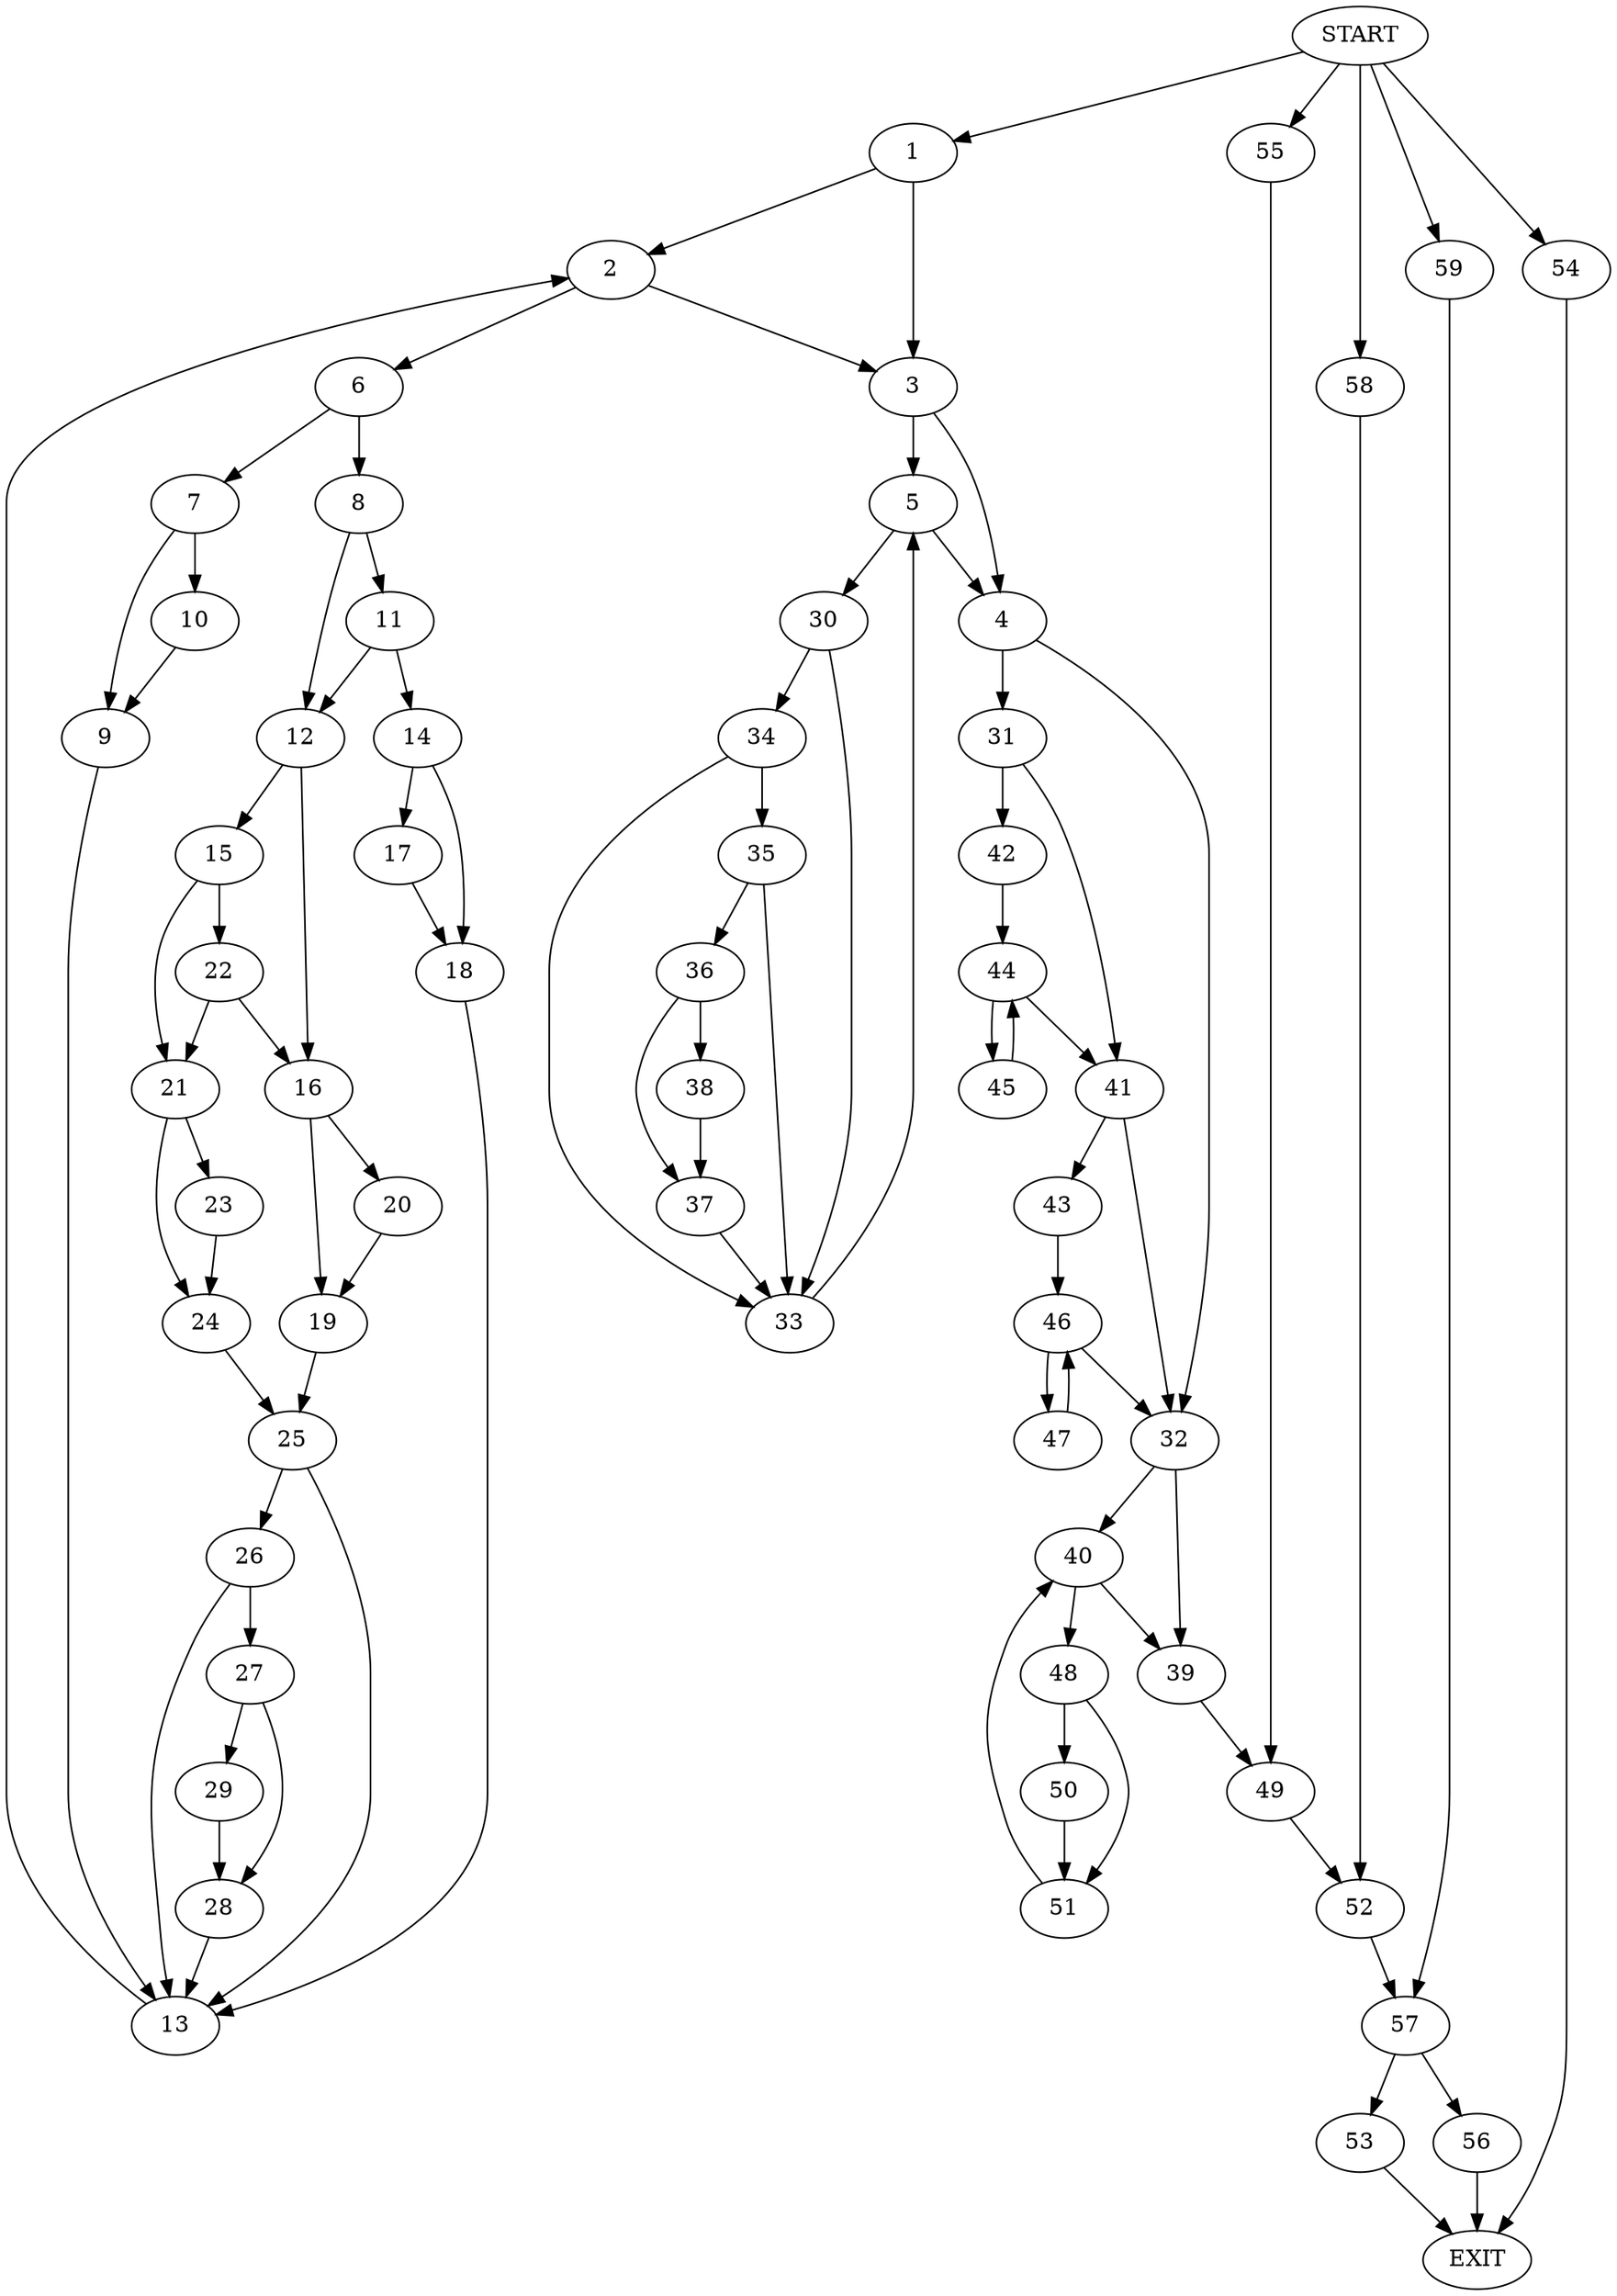 digraph {
0 [label="START"]
60 [label="EXIT"]
0 -> 1
1 -> 2
1 -> 3
3 -> 4
3 -> 5
2 -> 3
2 -> 6
6 -> 7
6 -> 8
7 -> 9
7 -> 10
8 -> 11
8 -> 12
9 -> 13
10 -> 9
13 -> 2
11 -> 14
11 -> 12
12 -> 15
12 -> 16
14 -> 17
14 -> 18
17 -> 18
18 -> 13
16 -> 19
16 -> 20
15 -> 21
15 -> 22
21 -> 23
21 -> 24
22 -> 21
22 -> 16
23 -> 24
24 -> 25
25 -> 13
25 -> 26
19 -> 25
20 -> 19
26 -> 27
26 -> 13
27 -> 28
27 -> 29
28 -> 13
29 -> 28
5 -> 4
5 -> 30
4 -> 31
4 -> 32
30 -> 33
30 -> 34
34 -> 33
34 -> 35
33 -> 5
35 -> 33
35 -> 36
36 -> 37
36 -> 38
38 -> 37
37 -> 33
32 -> 39
32 -> 40
31 -> 41
31 -> 42
41 -> 43
41 -> 32
42 -> 44
44 -> 45
44 -> 41
45 -> 44
43 -> 46
46 -> 47
46 -> 32
47 -> 46
40 -> 39
40 -> 48
39 -> 49
48 -> 50
48 -> 51
51 -> 40
50 -> 51
49 -> 52
53 -> 60
0 -> 54
54 -> 60
0 -> 55
55 -> 49
56 -> 60
52 -> 57
0 -> 58
58 -> 52
57 -> 56
57 -> 53
0 -> 59
59 -> 57
}
